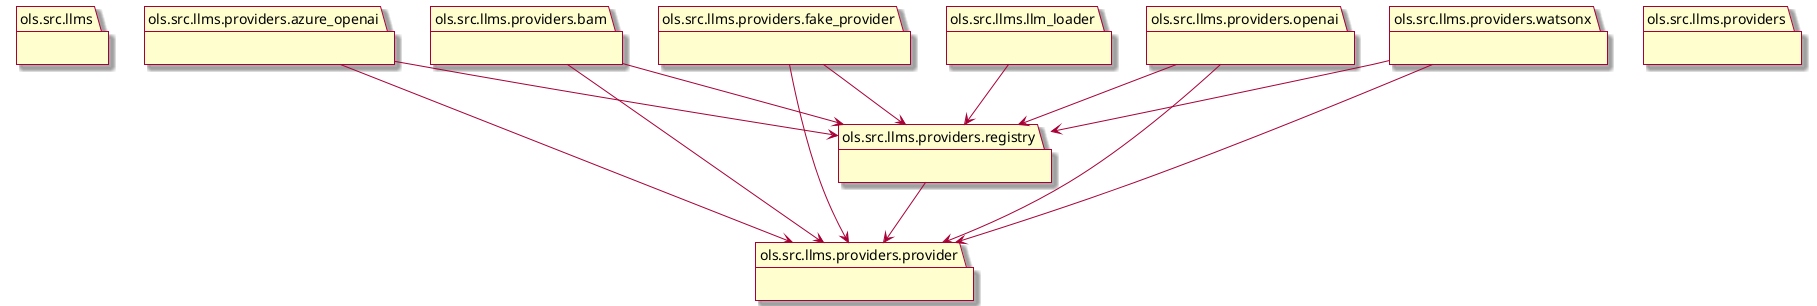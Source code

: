 @startuml packages
skin rose

set namespaceSeparator none
package "ols.src.llms" as ols.src.llms {
}
package "ols.src.llms.llm_loader" as ols.src.llms.llm_loader {
}
package "ols.src.llms.providers" as ols.src.llms.providers {
}
package "ols.src.llms.providers.azure_openai" as ols.src.llms.providers.azure_openai {
}
package "ols.src.llms.providers.bam" as ols.src.llms.providers.bam {
}
package "ols.src.llms.providers.fake_provider" as ols.src.llms.providers.fake_provider {
}
package "ols.src.llms.providers.openai" as ols.src.llms.providers.openai {
}
package "ols.src.llms.providers.provider" as ols.src.llms.providers.provider {
}
package "ols.src.llms.providers.registry" as ols.src.llms.providers.registry {
}
package "ols.src.llms.providers.watsonx" as ols.src.llms.providers.watsonx {
}
ols.src.llms.llm_loader --> ols.src.llms.providers.registry
ols.src.llms.providers.azure_openai --> ols.src.llms.providers.provider
ols.src.llms.providers.azure_openai --> ols.src.llms.providers.registry
ols.src.llms.providers.bam --> ols.src.llms.providers.provider
ols.src.llms.providers.bam --> ols.src.llms.providers.registry
ols.src.llms.providers.fake_provider --> ols.src.llms.providers.provider
ols.src.llms.providers.fake_provider --> ols.src.llms.providers.registry
ols.src.llms.providers.openai --> ols.src.llms.providers.provider
ols.src.llms.providers.openai --> ols.src.llms.providers.registry
ols.src.llms.providers.registry --> ols.src.llms.providers.provider
ols.src.llms.providers.watsonx --> ols.src.llms.providers.provider
ols.src.llms.providers.watsonx --> ols.src.llms.providers.registry
@enduml
